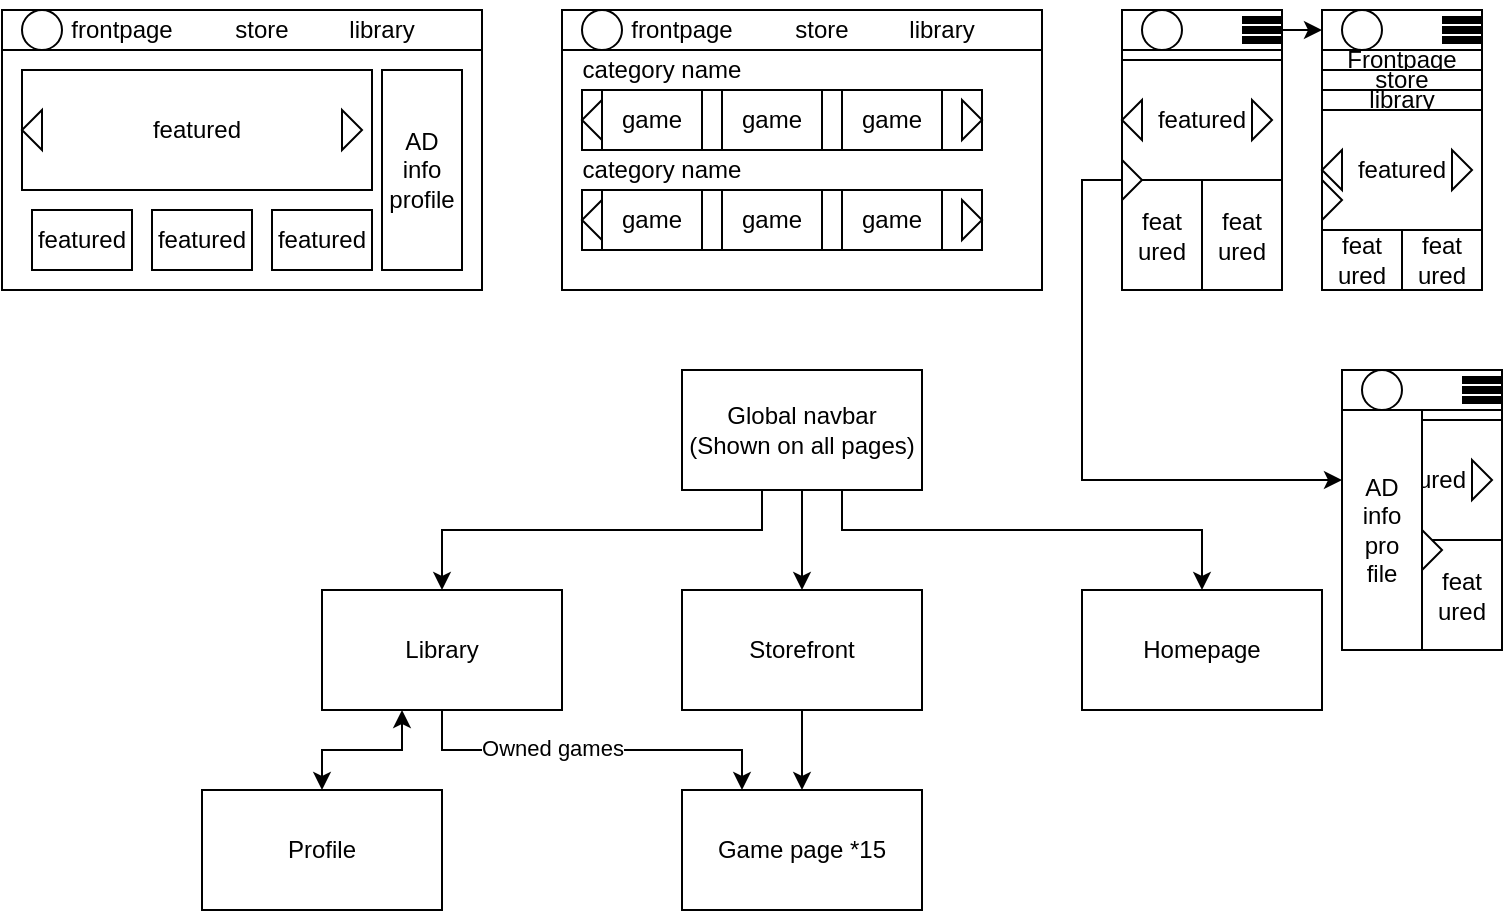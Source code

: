 <mxfile version="24.0.7" type="device">
  <diagram name="Page-1" id="Wz0HUBsWcz-D_tBVJAsS">
    <mxGraphModel dx="836" dy="478" grid="1" gridSize="10" guides="1" tooltips="1" connect="1" arrows="1" fold="1" page="1" pageScale="1" pageWidth="850" pageHeight="1100" math="0" shadow="0">
      <root>
        <mxCell id="0" />
        <mxCell id="1" parent="0" />
        <mxCell id="vK9m4dgHGnZ0Fo6utTWM-1" value="Homepage" style="rounded=0;whiteSpace=wrap;html=1;" parent="1" vertex="1">
          <mxGeometry x="560" y="310" width="120" height="60" as="geometry" />
        </mxCell>
        <mxCell id="vK9m4dgHGnZ0Fo6utTWM-22" value="" style="edgeStyle=orthogonalEdgeStyle;rounded=0;orthogonalLoop=1;jettySize=auto;html=1;entryX=0.25;entryY=0;entryDx=0;entryDy=0;" parent="1" source="vK9m4dgHGnZ0Fo6utTWM-3" target="vK9m4dgHGnZ0Fo6utTWM-11" edge="1">
          <mxGeometry relative="1" as="geometry">
            <mxPoint x="240" y="410" as="targetPoint" />
            <Array as="points">
              <mxPoint x="240" y="390" />
              <mxPoint x="390" y="390" />
            </Array>
          </mxGeometry>
        </mxCell>
        <mxCell id="vK9m4dgHGnZ0Fo6utTWM-23" value="Owned games" style="edgeLabel;html=1;align=center;verticalAlign=middle;resizable=0;points=[];" parent="vK9m4dgHGnZ0Fo6utTWM-22" vertex="1" connectable="0">
          <mxGeometry x="-0.217" y="1" relative="1" as="geometry">
            <mxPoint as="offset" />
          </mxGeometry>
        </mxCell>
        <mxCell id="vK9m4dgHGnZ0Fo6utTWM-25" style="edgeStyle=orthogonalEdgeStyle;rounded=0;orthogonalLoop=1;jettySize=auto;html=1;entryX=0.5;entryY=0;entryDx=0;entryDy=0;startArrow=classic;startFill=1;" parent="1" source="vK9m4dgHGnZ0Fo6utTWM-3" target="vK9m4dgHGnZ0Fo6utTWM-24" edge="1">
          <mxGeometry relative="1" as="geometry">
            <Array as="points">
              <mxPoint x="220" y="390" />
              <mxPoint x="180" y="390" />
            </Array>
          </mxGeometry>
        </mxCell>
        <mxCell id="vK9m4dgHGnZ0Fo6utTWM-3" value="Library" style="rounded=0;whiteSpace=wrap;html=1;" parent="1" vertex="1">
          <mxGeometry x="180" y="310" width="120" height="60" as="geometry" />
        </mxCell>
        <mxCell id="vK9m4dgHGnZ0Fo6utTWM-18" value="" style="edgeStyle=orthogonalEdgeStyle;rounded=0;orthogonalLoop=1;jettySize=auto;html=1;entryX=0.5;entryY=0;entryDx=0;entryDy=0;" parent="1" source="vK9m4dgHGnZ0Fo6utTWM-6" target="vK9m4dgHGnZ0Fo6utTWM-11" edge="1">
          <mxGeometry relative="1" as="geometry">
            <mxPoint x="420" y="400" as="targetPoint" />
          </mxGeometry>
        </mxCell>
        <mxCell id="vK9m4dgHGnZ0Fo6utTWM-6" value="Storefront" style="rounded=0;whiteSpace=wrap;html=1;" parent="1" vertex="1">
          <mxGeometry x="360" y="310" width="120" height="60" as="geometry" />
        </mxCell>
        <mxCell id="vK9m4dgHGnZ0Fo6utTWM-11" value="Game page *15" style="rounded=0;whiteSpace=wrap;html=1;" parent="1" vertex="1">
          <mxGeometry x="360" y="410" width="120" height="60" as="geometry" />
        </mxCell>
        <mxCell id="vK9m4dgHGnZ0Fo6utTWM-24" value="Profile" style="rounded=0;whiteSpace=wrap;html=1;" parent="1" vertex="1">
          <mxGeometry x="120" y="410" width="120" height="60" as="geometry" />
        </mxCell>
        <mxCell id="vK9m4dgHGnZ0Fo6utTWM-27" style="edgeStyle=orthogonalEdgeStyle;rounded=0;orthogonalLoop=1;jettySize=auto;html=1;" parent="1" source="vK9m4dgHGnZ0Fo6utTWM-26" target="vK9m4dgHGnZ0Fo6utTWM-3" edge="1">
          <mxGeometry relative="1" as="geometry">
            <Array as="points">
              <mxPoint x="400" y="280" />
              <mxPoint x="240" y="280" />
            </Array>
          </mxGeometry>
        </mxCell>
        <mxCell id="vK9m4dgHGnZ0Fo6utTWM-28" style="edgeStyle=orthogonalEdgeStyle;rounded=0;orthogonalLoop=1;jettySize=auto;html=1;" parent="1" source="vK9m4dgHGnZ0Fo6utTWM-26" target="vK9m4dgHGnZ0Fo6utTWM-6" edge="1">
          <mxGeometry relative="1" as="geometry" />
        </mxCell>
        <mxCell id="vK9m4dgHGnZ0Fo6utTWM-29" style="edgeStyle=orthogonalEdgeStyle;rounded=0;orthogonalLoop=1;jettySize=auto;html=1;entryX=0.5;entryY=0;entryDx=0;entryDy=0;" parent="1" source="vK9m4dgHGnZ0Fo6utTWM-26" target="vK9m4dgHGnZ0Fo6utTWM-1" edge="1">
          <mxGeometry relative="1" as="geometry">
            <Array as="points">
              <mxPoint x="440" y="280" />
              <mxPoint x="620" y="280" />
            </Array>
          </mxGeometry>
        </mxCell>
        <mxCell id="vK9m4dgHGnZ0Fo6utTWM-26" value="Global navbar (Shown on all pages)" style="rounded=0;whiteSpace=wrap;html=1;" parent="1" vertex="1">
          <mxGeometry x="360" y="200" width="120" height="60" as="geometry" />
        </mxCell>
        <mxCell id="3LL-vrp6Fc47PFAwNVaF-1" value="" style="rounded=0;whiteSpace=wrap;html=1;" vertex="1" parent="1">
          <mxGeometry x="20" y="20" width="240" height="140" as="geometry" />
        </mxCell>
        <mxCell id="3LL-vrp6Fc47PFAwNVaF-2" value="" style="rounded=0;whiteSpace=wrap;html=1;" vertex="1" parent="1">
          <mxGeometry x="20" y="20" width="240" height="20" as="geometry" />
        </mxCell>
        <mxCell id="3LL-vrp6Fc47PFAwNVaF-3" value="" style="ellipse;whiteSpace=wrap;html=1;aspect=fixed;" vertex="1" parent="1">
          <mxGeometry x="30" y="20" width="20" height="20" as="geometry" />
        </mxCell>
        <mxCell id="3LL-vrp6Fc47PFAwNVaF-4" value="frontpage" style="text;html=1;align=center;verticalAlign=middle;whiteSpace=wrap;rounded=0;" vertex="1" parent="1">
          <mxGeometry x="50" y="15" width="60" height="30" as="geometry" />
        </mxCell>
        <mxCell id="3LL-vrp6Fc47PFAwNVaF-5" value="library" style="text;html=1;align=center;verticalAlign=middle;whiteSpace=wrap;rounded=0;" vertex="1" parent="1">
          <mxGeometry x="180" y="15" width="60" height="30" as="geometry" />
        </mxCell>
        <mxCell id="3LL-vrp6Fc47PFAwNVaF-7" value="store" style="text;html=1;align=center;verticalAlign=middle;whiteSpace=wrap;rounded=0;" vertex="1" parent="1">
          <mxGeometry x="120" y="15" width="60" height="30" as="geometry" />
        </mxCell>
        <mxCell id="3LL-vrp6Fc47PFAwNVaF-8" value="" style="rounded=0;whiteSpace=wrap;html=1;" vertex="1" parent="1">
          <mxGeometry x="300" y="20" width="240" height="140" as="geometry" />
        </mxCell>
        <mxCell id="3LL-vrp6Fc47PFAwNVaF-9" value="" style="rounded=0;whiteSpace=wrap;html=1;" vertex="1" parent="1">
          <mxGeometry x="300" y="20" width="240" height="20" as="geometry" />
        </mxCell>
        <mxCell id="3LL-vrp6Fc47PFAwNVaF-10" value="" style="ellipse;whiteSpace=wrap;html=1;aspect=fixed;" vertex="1" parent="1">
          <mxGeometry x="310" y="20" width="20" height="20" as="geometry" />
        </mxCell>
        <mxCell id="3LL-vrp6Fc47PFAwNVaF-11" value="frontpage" style="text;html=1;align=center;verticalAlign=middle;whiteSpace=wrap;rounded=0;" vertex="1" parent="1">
          <mxGeometry x="330" y="15" width="60" height="30" as="geometry" />
        </mxCell>
        <mxCell id="3LL-vrp6Fc47PFAwNVaF-12" value="library" style="text;html=1;align=center;verticalAlign=middle;whiteSpace=wrap;rounded=0;" vertex="1" parent="1">
          <mxGeometry x="460" y="15" width="60" height="30" as="geometry" />
        </mxCell>
        <mxCell id="3LL-vrp6Fc47PFAwNVaF-13" value="store" style="text;html=1;align=center;verticalAlign=middle;whiteSpace=wrap;rounded=0;" vertex="1" parent="1">
          <mxGeometry x="400" y="15" width="60" height="30" as="geometry" />
        </mxCell>
        <mxCell id="3LL-vrp6Fc47PFAwNVaF-14" value="" style="rounded=0;whiteSpace=wrap;html=1;" vertex="1" parent="1">
          <mxGeometry x="580" y="20" width="80" height="140" as="geometry" />
        </mxCell>
        <mxCell id="3LL-vrp6Fc47PFAwNVaF-76" style="edgeStyle=orthogonalEdgeStyle;rounded=0;orthogonalLoop=1;jettySize=auto;html=1;exitX=1;exitY=0.5;exitDx=0;exitDy=0;entryX=0;entryY=0.5;entryDx=0;entryDy=0;" edge="1" parent="1" source="3LL-vrp6Fc47PFAwNVaF-15" target="3LL-vrp6Fc47PFAwNVaF-55">
          <mxGeometry relative="1" as="geometry" />
        </mxCell>
        <mxCell id="3LL-vrp6Fc47PFAwNVaF-15" value="" style="rounded=0;whiteSpace=wrap;html=1;" vertex="1" parent="1">
          <mxGeometry x="580" y="20" width="80" height="20" as="geometry" />
        </mxCell>
        <mxCell id="3LL-vrp6Fc47PFAwNVaF-16" value="" style="ellipse;whiteSpace=wrap;html=1;aspect=fixed;" vertex="1" parent="1">
          <mxGeometry x="590" y="20" width="20" height="20" as="geometry" />
        </mxCell>
        <mxCell id="3LL-vrp6Fc47PFAwNVaF-20" value="featured" style="rounded=0;whiteSpace=wrap;html=1;" vertex="1" parent="1">
          <mxGeometry x="30" y="50" width="175" height="60" as="geometry" />
        </mxCell>
        <mxCell id="3LL-vrp6Fc47PFAwNVaF-22" value="" style="triangle;whiteSpace=wrap;html=1;" vertex="1" parent="1">
          <mxGeometry x="190" y="70" width="10" height="20" as="geometry" />
        </mxCell>
        <mxCell id="3LL-vrp6Fc47PFAwNVaF-23" value="" style="triangle;whiteSpace=wrap;html=1;direction=west;" vertex="1" parent="1">
          <mxGeometry x="30" y="70" width="10" height="20" as="geometry" />
        </mxCell>
        <mxCell id="3LL-vrp6Fc47PFAwNVaF-24" value="featured" style="rounded=0;whiteSpace=wrap;html=1;" vertex="1" parent="1">
          <mxGeometry x="35" y="120" width="50" height="30" as="geometry" />
        </mxCell>
        <mxCell id="3LL-vrp6Fc47PFAwNVaF-25" value="featured" style="rounded=0;whiteSpace=wrap;html=1;" vertex="1" parent="1">
          <mxGeometry x="95" y="120" width="50" height="30" as="geometry" />
        </mxCell>
        <mxCell id="3LL-vrp6Fc47PFAwNVaF-26" value="AD&lt;div&gt;info&lt;/div&gt;&lt;div&gt;profile&lt;/div&gt;" style="rounded=0;whiteSpace=wrap;html=1;" vertex="1" parent="1">
          <mxGeometry x="210" y="50" width="40" height="100" as="geometry" />
        </mxCell>
        <mxCell id="3LL-vrp6Fc47PFAwNVaF-31" value="featured" style="rounded=0;whiteSpace=wrap;html=1;" vertex="1" parent="1">
          <mxGeometry x="155" y="120" width="50" height="30" as="geometry" />
        </mxCell>
        <mxCell id="3LL-vrp6Fc47PFAwNVaF-33" value="" style="rounded=0;whiteSpace=wrap;html=1;" vertex="1" parent="1">
          <mxGeometry x="310" y="60" width="200" height="30" as="geometry" />
        </mxCell>
        <mxCell id="3LL-vrp6Fc47PFAwNVaF-34" value="game" style="rounded=0;whiteSpace=wrap;html=1;" vertex="1" parent="1">
          <mxGeometry x="320" y="60" width="50" height="30" as="geometry" />
        </mxCell>
        <mxCell id="3LL-vrp6Fc47PFAwNVaF-35" value="game" style="rounded=0;whiteSpace=wrap;html=1;" vertex="1" parent="1">
          <mxGeometry x="380" y="60" width="50" height="30" as="geometry" />
        </mxCell>
        <mxCell id="3LL-vrp6Fc47PFAwNVaF-36" value="game" style="rounded=0;whiteSpace=wrap;html=1;" vertex="1" parent="1">
          <mxGeometry x="440" y="60" width="50" height="30" as="geometry" />
        </mxCell>
        <mxCell id="3LL-vrp6Fc47PFAwNVaF-37" value="" style="triangle;whiteSpace=wrap;html=1;" vertex="1" parent="1">
          <mxGeometry x="500" y="65" width="10" height="20" as="geometry" />
        </mxCell>
        <mxCell id="3LL-vrp6Fc47PFAwNVaF-38" value="" style="triangle;whiteSpace=wrap;html=1;direction=west;" vertex="1" parent="1">
          <mxGeometry x="310" y="65" width="10" height="20" as="geometry" />
        </mxCell>
        <mxCell id="3LL-vrp6Fc47PFAwNVaF-39" value="" style="rounded=0;whiteSpace=wrap;html=1;" vertex="1" parent="1">
          <mxGeometry x="310" y="110" width="200" height="30" as="geometry" />
        </mxCell>
        <mxCell id="3LL-vrp6Fc47PFAwNVaF-40" value="game" style="rounded=0;whiteSpace=wrap;html=1;" vertex="1" parent="1">
          <mxGeometry x="320" y="110" width="50" height="30" as="geometry" />
        </mxCell>
        <mxCell id="3LL-vrp6Fc47PFAwNVaF-41" value="game" style="rounded=0;whiteSpace=wrap;html=1;" vertex="1" parent="1">
          <mxGeometry x="380" y="110" width="50" height="30" as="geometry" />
        </mxCell>
        <mxCell id="3LL-vrp6Fc47PFAwNVaF-42" value="game" style="rounded=0;whiteSpace=wrap;html=1;" vertex="1" parent="1">
          <mxGeometry x="440" y="110" width="50" height="30" as="geometry" />
        </mxCell>
        <mxCell id="3LL-vrp6Fc47PFAwNVaF-43" value="" style="triangle;whiteSpace=wrap;html=1;" vertex="1" parent="1">
          <mxGeometry x="500" y="115" width="10" height="20" as="geometry" />
        </mxCell>
        <mxCell id="3LL-vrp6Fc47PFAwNVaF-44" value="" style="triangle;whiteSpace=wrap;html=1;direction=west;" vertex="1" parent="1">
          <mxGeometry x="310" y="115" width="10" height="20" as="geometry" />
        </mxCell>
        <mxCell id="3LL-vrp6Fc47PFAwNVaF-45" value="category name" style="text;html=1;align=center;verticalAlign=middle;whiteSpace=wrap;rounded=0;" vertex="1" parent="1">
          <mxGeometry x="300" y="85" width="100" height="30" as="geometry" />
        </mxCell>
        <mxCell id="3LL-vrp6Fc47PFAwNVaF-46" value="category name" style="text;html=1;align=center;verticalAlign=middle;whiteSpace=wrap;rounded=0;" vertex="1" parent="1">
          <mxGeometry x="300" y="35" width="100" height="30" as="geometry" />
        </mxCell>
        <mxCell id="3LL-vrp6Fc47PFAwNVaF-51" value="" style="line;strokeWidth=4;html=1;perimeter=backbonePerimeter;points=[];outlineConnect=0;" vertex="1" parent="1">
          <mxGeometry x="640" y="20" width="20" height="10" as="geometry" />
        </mxCell>
        <mxCell id="3LL-vrp6Fc47PFAwNVaF-52" value="" style="line;strokeWidth=4;html=1;perimeter=backbonePerimeter;points=[];outlineConnect=0;" vertex="1" parent="1">
          <mxGeometry x="640" y="25" width="20" height="10" as="geometry" />
        </mxCell>
        <mxCell id="3LL-vrp6Fc47PFAwNVaF-53" value="" style="line;strokeWidth=4;html=1;perimeter=backbonePerimeter;points=[];outlineConnect=0;" vertex="1" parent="1">
          <mxGeometry x="640" y="30" width="20" height="10" as="geometry" />
        </mxCell>
        <mxCell id="3LL-vrp6Fc47PFAwNVaF-54" value="" style="rounded=0;whiteSpace=wrap;html=1;" vertex="1" parent="1">
          <mxGeometry x="680" y="20" width="80" height="140" as="geometry" />
        </mxCell>
        <mxCell id="3LL-vrp6Fc47PFAwNVaF-55" value="" style="rounded=0;whiteSpace=wrap;html=1;" vertex="1" parent="1">
          <mxGeometry x="680" y="20" width="80" height="20" as="geometry" />
        </mxCell>
        <mxCell id="3LL-vrp6Fc47PFAwNVaF-56" value="" style="ellipse;whiteSpace=wrap;html=1;aspect=fixed;" vertex="1" parent="1">
          <mxGeometry x="690" y="20" width="20" height="20" as="geometry" />
        </mxCell>
        <mxCell id="3LL-vrp6Fc47PFAwNVaF-57" value="" style="line;strokeWidth=4;html=1;perimeter=backbonePerimeter;points=[];outlineConnect=0;" vertex="1" parent="1">
          <mxGeometry x="740" y="20" width="20" height="10" as="geometry" />
        </mxCell>
        <mxCell id="3LL-vrp6Fc47PFAwNVaF-58" value="" style="line;strokeWidth=4;html=1;perimeter=backbonePerimeter;points=[];outlineConnect=0;" vertex="1" parent="1">
          <mxGeometry x="740" y="25" width="20" height="10" as="geometry" />
        </mxCell>
        <mxCell id="3LL-vrp6Fc47PFAwNVaF-59" value="" style="line;strokeWidth=4;html=1;perimeter=backbonePerimeter;points=[];outlineConnect=0;" vertex="1" parent="1">
          <mxGeometry x="740" y="30" width="20" height="10" as="geometry" />
        </mxCell>
        <mxCell id="3LL-vrp6Fc47PFAwNVaF-60" value="featured" style="rounded=0;whiteSpace=wrap;html=1;" vertex="1" parent="1">
          <mxGeometry x="580" y="45" width="80" height="60" as="geometry" />
        </mxCell>
        <mxCell id="3LL-vrp6Fc47PFAwNVaF-61" value="" style="triangle;whiteSpace=wrap;html=1;" vertex="1" parent="1">
          <mxGeometry x="645" y="65" width="10" height="20" as="geometry" />
        </mxCell>
        <mxCell id="3LL-vrp6Fc47PFAwNVaF-62" value="" style="triangle;whiteSpace=wrap;html=1;direction=west;" vertex="1" parent="1">
          <mxGeometry x="580" y="65" width="10" height="20" as="geometry" />
        </mxCell>
        <mxCell id="3LL-vrp6Fc47PFAwNVaF-65" value="Frontpage" style="rounded=0;whiteSpace=wrap;html=1;" vertex="1" parent="1">
          <mxGeometry x="680" y="40" width="80" height="10" as="geometry" />
        </mxCell>
        <mxCell id="3LL-vrp6Fc47PFAwNVaF-66" value="store" style="rounded=0;whiteSpace=wrap;html=1;" vertex="1" parent="1">
          <mxGeometry x="680" y="50" width="80" height="10" as="geometry" />
        </mxCell>
        <mxCell id="3LL-vrp6Fc47PFAwNVaF-67" value="library" style="rounded=0;whiteSpace=wrap;html=1;" vertex="1" parent="1">
          <mxGeometry x="680" y="60" width="80" height="10" as="geometry" />
        </mxCell>
        <mxCell id="3LL-vrp6Fc47PFAwNVaF-68" value="featured" style="rounded=0;whiteSpace=wrap;html=1;" vertex="1" parent="1">
          <mxGeometry x="680" y="70" width="80" height="60" as="geometry" />
        </mxCell>
        <mxCell id="3LL-vrp6Fc47PFAwNVaF-69" value="" style="triangle;whiteSpace=wrap;html=1;" vertex="1" parent="1">
          <mxGeometry x="745" y="90" width="10" height="20" as="geometry" />
        </mxCell>
        <mxCell id="3LL-vrp6Fc47PFAwNVaF-70" value="" style="triangle;whiteSpace=wrap;html=1;direction=west;" vertex="1" parent="1">
          <mxGeometry x="680" y="90" width="10" height="20" as="geometry" />
        </mxCell>
        <mxCell id="3LL-vrp6Fc47PFAwNVaF-77" style="edgeStyle=orthogonalEdgeStyle;rounded=0;orthogonalLoop=1;jettySize=auto;html=1;exitX=0;exitY=0.5;exitDx=0;exitDy=0;entryX=1;entryY=0.5;entryDx=0;entryDy=0;" edge="1" parent="1" source="3LL-vrp6Fc47PFAwNVaF-71" target="3LL-vrp6Fc47PFAwNVaF-91">
          <mxGeometry relative="1" as="geometry">
            <mxPoint x="560" y="180.0" as="targetPoint" />
          </mxGeometry>
        </mxCell>
        <mxCell id="3LL-vrp6Fc47PFAwNVaF-72" value="" style="triangle;whiteSpace=wrap;html=1;" vertex="1" parent="1">
          <mxGeometry x="680" y="105" width="10" height="20" as="geometry" />
        </mxCell>
        <mxCell id="3LL-vrp6Fc47PFAwNVaF-78" value="feat&lt;div&gt;ured&lt;/div&gt;" style="rounded=0;whiteSpace=wrap;html=1;" vertex="1" parent="1">
          <mxGeometry x="580" y="105" width="40" height="55" as="geometry" />
        </mxCell>
        <mxCell id="3LL-vrp6Fc47PFAwNVaF-79" value="feat&lt;div&gt;ured&lt;/div&gt;" style="rounded=0;whiteSpace=wrap;html=1;" vertex="1" parent="1">
          <mxGeometry x="620" y="105" width="40" height="55" as="geometry" />
        </mxCell>
        <mxCell id="3LL-vrp6Fc47PFAwNVaF-71" value="" style="triangle;whiteSpace=wrap;html=1;" vertex="1" parent="1">
          <mxGeometry x="580" y="95" width="10" height="20" as="geometry" />
        </mxCell>
        <mxCell id="3LL-vrp6Fc47PFAwNVaF-80" value="feat&lt;div&gt;ured&lt;/div&gt;" style="rounded=0;whiteSpace=wrap;html=1;" vertex="1" parent="1">
          <mxGeometry x="680" y="130" width="40" height="30" as="geometry" />
        </mxCell>
        <mxCell id="3LL-vrp6Fc47PFAwNVaF-81" value="feat&lt;div&gt;ured&lt;/div&gt;" style="rounded=0;whiteSpace=wrap;html=1;" vertex="1" parent="1">
          <mxGeometry x="720" y="130" width="40" height="30" as="geometry" />
        </mxCell>
        <mxCell id="3LL-vrp6Fc47PFAwNVaF-83" value="" style="rounded=0;whiteSpace=wrap;html=1;" vertex="1" parent="1">
          <mxGeometry x="690" y="200" width="80" height="140" as="geometry" />
        </mxCell>
        <mxCell id="3LL-vrp6Fc47PFAwNVaF-84" value="" style="rounded=0;whiteSpace=wrap;html=1;" vertex="1" parent="1">
          <mxGeometry x="690" y="200" width="80" height="20" as="geometry" />
        </mxCell>
        <mxCell id="3LL-vrp6Fc47PFAwNVaF-85" value="" style="ellipse;whiteSpace=wrap;html=1;aspect=fixed;" vertex="1" parent="1">
          <mxGeometry x="700" y="200" width="20" height="20" as="geometry" />
        </mxCell>
        <mxCell id="3LL-vrp6Fc47PFAwNVaF-86" value="" style="line;strokeWidth=4;html=1;perimeter=backbonePerimeter;points=[];outlineConnect=0;" vertex="1" parent="1">
          <mxGeometry x="750" y="200" width="20" height="10" as="geometry" />
        </mxCell>
        <mxCell id="3LL-vrp6Fc47PFAwNVaF-87" value="" style="line;strokeWidth=4;html=1;perimeter=backbonePerimeter;points=[];outlineConnect=0;" vertex="1" parent="1">
          <mxGeometry x="750" y="205" width="20" height="10" as="geometry" />
        </mxCell>
        <mxCell id="3LL-vrp6Fc47PFAwNVaF-88" value="" style="line;strokeWidth=4;html=1;perimeter=backbonePerimeter;points=[];outlineConnect=0;" vertex="1" parent="1">
          <mxGeometry x="750" y="210" width="20" height="10" as="geometry" />
        </mxCell>
        <mxCell id="3LL-vrp6Fc47PFAwNVaF-89" value="featured" style="rounded=0;whiteSpace=wrap;html=1;" vertex="1" parent="1">
          <mxGeometry x="690" y="225" width="80" height="60" as="geometry" />
        </mxCell>
        <mxCell id="3LL-vrp6Fc47PFAwNVaF-90" value="" style="triangle;whiteSpace=wrap;html=1;" vertex="1" parent="1">
          <mxGeometry x="755" y="245" width="10" height="20" as="geometry" />
        </mxCell>
        <mxCell id="3LL-vrp6Fc47PFAwNVaF-91" value="" style="triangle;whiteSpace=wrap;html=1;direction=west;" vertex="1" parent="1">
          <mxGeometry x="690" y="245" width="10" height="20" as="geometry" />
        </mxCell>
        <mxCell id="3LL-vrp6Fc47PFAwNVaF-92" value="feat&lt;div&gt;ured&lt;/div&gt;" style="rounded=0;whiteSpace=wrap;html=1;" vertex="1" parent="1">
          <mxGeometry x="690" y="285" width="40" height="55" as="geometry" />
        </mxCell>
        <mxCell id="3LL-vrp6Fc47PFAwNVaF-93" value="feat&lt;div&gt;ured&lt;/div&gt;" style="rounded=0;whiteSpace=wrap;html=1;" vertex="1" parent="1">
          <mxGeometry x="730" y="285" width="40" height="55" as="geometry" />
        </mxCell>
        <mxCell id="3LL-vrp6Fc47PFAwNVaF-94" value="" style="triangle;whiteSpace=wrap;html=1;" vertex="1" parent="1">
          <mxGeometry x="730" y="280" width="10" height="20" as="geometry" />
        </mxCell>
        <mxCell id="3LL-vrp6Fc47PFAwNVaF-95" value="AD&lt;div&gt;info&lt;/div&gt;&lt;div&gt;pro&lt;/div&gt;&lt;div&gt;file&lt;/div&gt;" style="rounded=0;whiteSpace=wrap;html=1;" vertex="1" parent="1">
          <mxGeometry x="690" y="220" width="40" height="120" as="geometry" />
        </mxCell>
      </root>
    </mxGraphModel>
  </diagram>
</mxfile>
